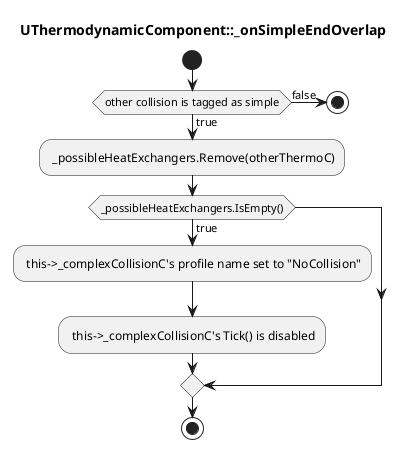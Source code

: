 @startuml
title UThermodynamicComponent::_onSimpleEndOverlap

start
if (other collision is tagged as simple) then (false)
    stop
else (true)
: _possibleHeatExchangers.Remove(otherThermoC);
if (_possibleHeatExchangers.IsEmpty()) then (true)
    : this->_complexCollisionC's profile name set to "NoCollision";
: this->_complexCollisionC's Tick() is disabled;
endif
stop

@enduml